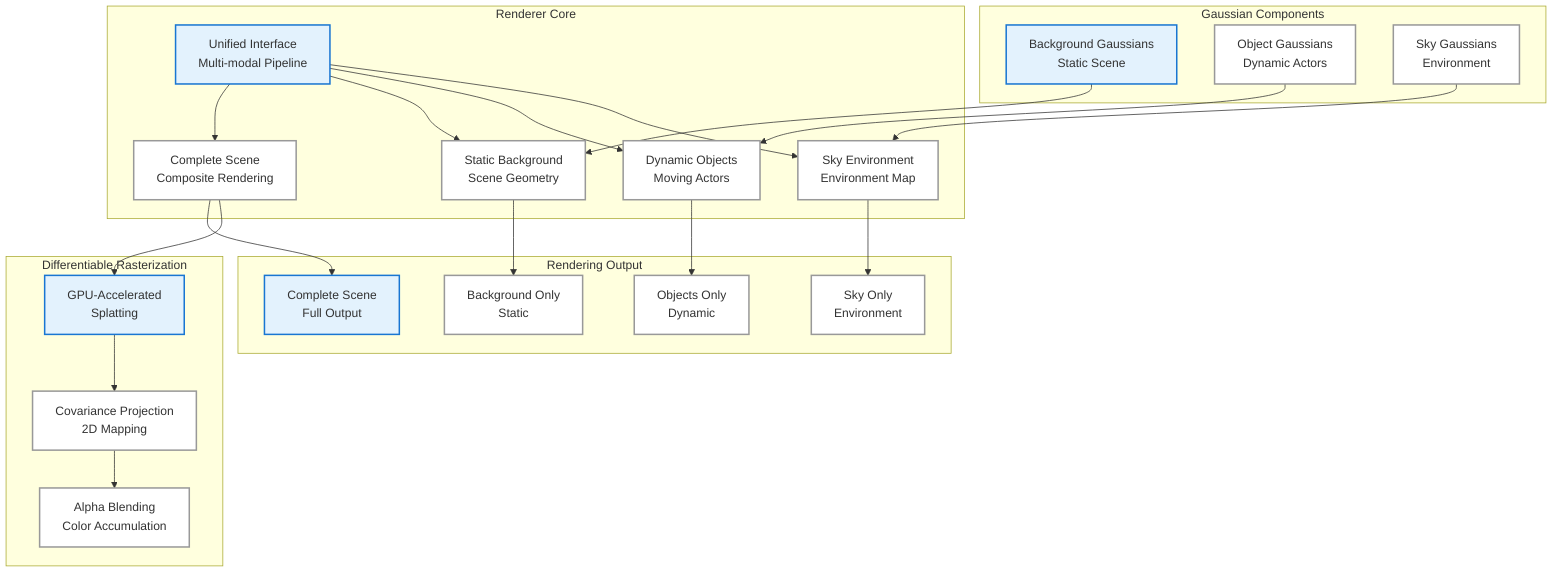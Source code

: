graph TD
    subgraph RendererCore["Renderer Core"]
        A["Unified Interface<br/>Multi-modal Pipeline"]
        A --> B["Complete Scene<br/>Composite Rendering"]
        A --> C["Static Background<br/>Scene Geometry"] 
        A --> D["Dynamic Objects<br/>Moving Actors"]
        A --> E["Sky Environment<br/>Environment Map"]
    end
    
    subgraph GaussianComponents["Gaussian Components"]
        F["Background Gaussians<br/>Static Scene"]
        G["Object Gaussians<br/>Dynamic Actors"]
        H["Sky Gaussians<br/>Environment"]
    end
    
    subgraph RenderingKernel["Differentiable Rasterization"]
        I["GPU-Accelerated<br/>Splatting"]
        J["Covariance Projection<br/>2D Mapping"]
        K["Alpha Blending<br/>Color Accumulation"]
    end
    
    subgraph OutputModes["Rendering Output"]
        L["Complete Scene<br/>Full Output"]
        M["Background Only<br/>Static"]
        N["Objects Only<br/>Dynamic"]
        O["Sky Only<br/>Environment"]
    end
    
    B --> L
    C --> M
    D --> N
    E --> O
    
    F --> C
    G --> D
    H --> E
    
    B --> I
    I --> J
    J --> K
    
    classDef normalStyle fill:#FFFFFF,stroke:#999999,stroke-width:2px
    classDef importantStyle fill:#E3F2FD,stroke:#1976D2,stroke-width:2px
    
    class A,F,I,L importantStyle
    class B,C,D,E,G,H,J,K,M,N,O normalStyle